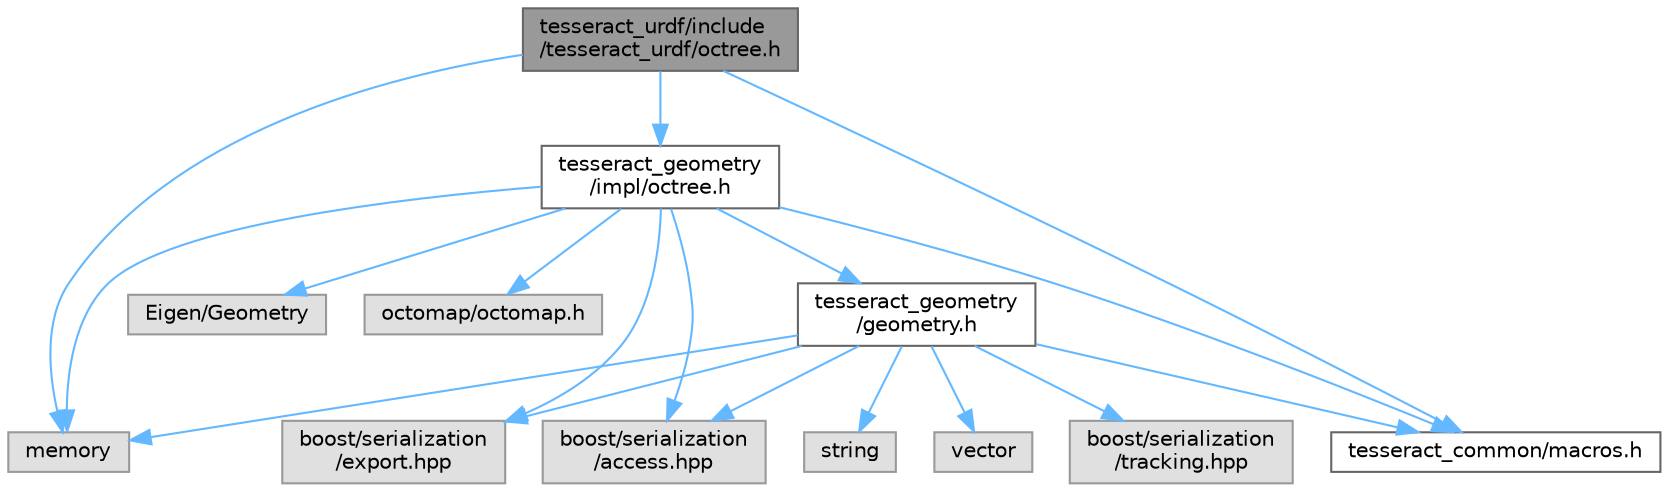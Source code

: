 digraph "tesseract_urdf/include/tesseract_urdf/octree.h"
{
 // LATEX_PDF_SIZE
  bgcolor="transparent";
  edge [fontname=Helvetica,fontsize=10,labelfontname=Helvetica,labelfontsize=10];
  node [fontname=Helvetica,fontsize=10,shape=box,height=0.2,width=0.4];
  Node1 [label="tesseract_urdf/include\l/tesseract_urdf/octree.h",height=0.2,width=0.4,color="gray40", fillcolor="grey60", style="filled", fontcolor="black",tooltip="Parse octree from xml string."];
  Node1 -> Node2 [color="steelblue1",style="solid"];
  Node2 [label="tesseract_common/macros.h",height=0.2,width=0.4,color="grey40", fillcolor="white", style="filled",URL="$de/d3c/macros_8h.html",tooltip="Common Tesseract Macros."];
  Node1 -> Node3 [color="steelblue1",style="solid"];
  Node3 [label="memory",height=0.2,width=0.4,color="grey60", fillcolor="#E0E0E0", style="filled",tooltip=" "];
  Node1 -> Node4 [color="steelblue1",style="solid"];
  Node4 [label="tesseract_geometry\l/impl/octree.h",height=0.2,width=0.4,color="grey40", fillcolor="white", style="filled",URL="$df/d5e/tesseract__geometry_2include_2tesseract__geometry_2impl_2octree_8h.html",tooltip="Tesseract Octree Geometry."];
  Node4 -> Node2 [color="steelblue1",style="solid"];
  Node4 -> Node5 [color="steelblue1",style="solid"];
  Node5 [label="boost/serialization\l/access.hpp",height=0.2,width=0.4,color="grey60", fillcolor="#E0E0E0", style="filled",tooltip=" "];
  Node4 -> Node6 [color="steelblue1",style="solid"];
  Node6 [label="boost/serialization\l/export.hpp",height=0.2,width=0.4,color="grey60", fillcolor="#E0E0E0", style="filled",tooltip=" "];
  Node4 -> Node7 [color="steelblue1",style="solid"];
  Node7 [label="Eigen/Geometry",height=0.2,width=0.4,color="grey60", fillcolor="#E0E0E0", style="filled",tooltip=" "];
  Node4 -> Node3 [color="steelblue1",style="solid"];
  Node4 -> Node8 [color="steelblue1",style="solid"];
  Node8 [label="octomap/octomap.h",height=0.2,width=0.4,color="grey60", fillcolor="#E0E0E0", style="filled",tooltip=" "];
  Node4 -> Node9 [color="steelblue1",style="solid"];
  Node9 [label="tesseract_geometry\l/geometry.h",height=0.2,width=0.4,color="grey40", fillcolor="white", style="filled",URL="$d0/da6/tesseract__geometry_2include_2tesseract__geometry_2geometry_8h.html",tooltip="Tesseract Geometries."];
  Node9 -> Node2 [color="steelblue1",style="solid"];
  Node9 -> Node5 [color="steelblue1",style="solid"];
  Node9 -> Node6 [color="steelblue1",style="solid"];
  Node9 -> Node3 [color="steelblue1",style="solid"];
  Node9 -> Node10 [color="steelblue1",style="solid"];
  Node10 [label="string",height=0.2,width=0.4,color="grey60", fillcolor="#E0E0E0", style="filled",tooltip=" "];
  Node9 -> Node11 [color="steelblue1",style="solid"];
  Node11 [label="vector",height=0.2,width=0.4,color="grey60", fillcolor="#E0E0E0", style="filled",tooltip=" "];
  Node9 -> Node12 [color="steelblue1",style="solid"];
  Node12 [label="boost/serialization\l/tracking.hpp",height=0.2,width=0.4,color="grey60", fillcolor="#E0E0E0", style="filled",tooltip=" "];
}
